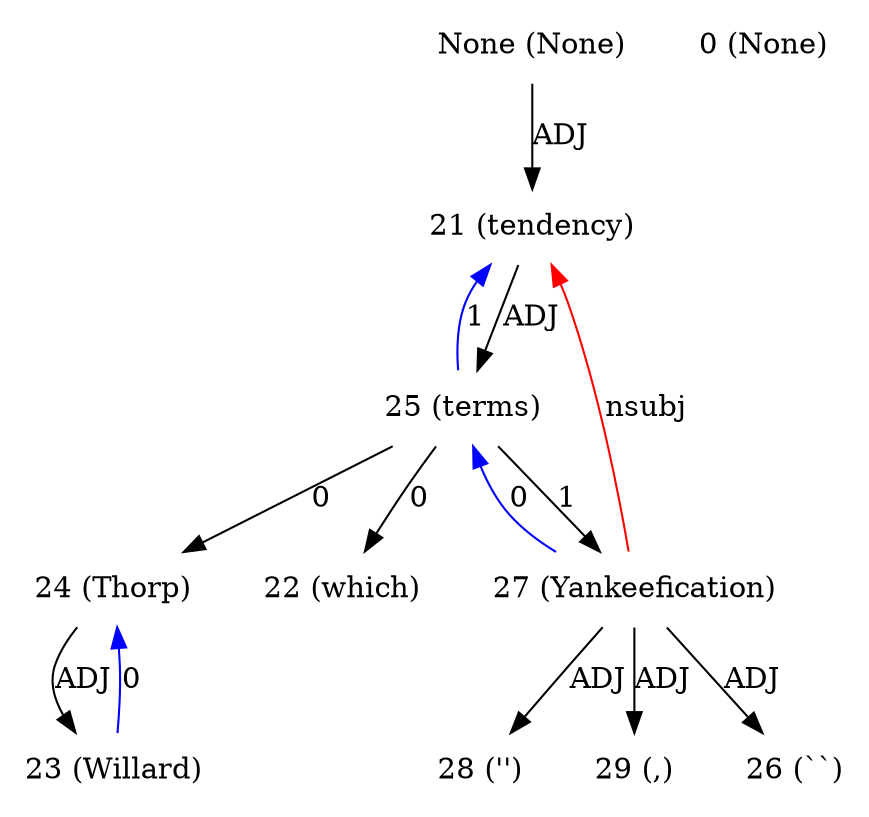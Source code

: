 digraph G{
edge [dir=forward]
node [shape=plaintext]

None [label="None (None)"]
None -> 21 [label="ADJ"]
0 [label="0 (None)"]
21 [label="21 (tendency)"]
21 -> 25 [label="ADJ"]
27 -> 21 [label="nsubj", color="red"]
22 [label="22 (which)"]
23 [label="23 (Willard)"]
23 -> 24 [label="0", color="blue"]
24 [label="24 (Thorp)"]
24 -> 23 [label="ADJ"]
25 [label="25 (terms)"]
25 -> 27 [label="1"]
25 -> 21 [label="1", color="blue"]
25 -> 22 [label="0"]
25 -> 24 [label="0"]
26 [label="26 (``)"]
27 [label="27 (Yankeefication)"]
27 -> 25 [label="0", color="blue"]
27 -> 26 [label="ADJ"]
27 -> 28 [label="ADJ"]
27 -> 29 [label="ADJ"]
28 [label="28 ('')"]
29 [label="29 (,)"]
}
